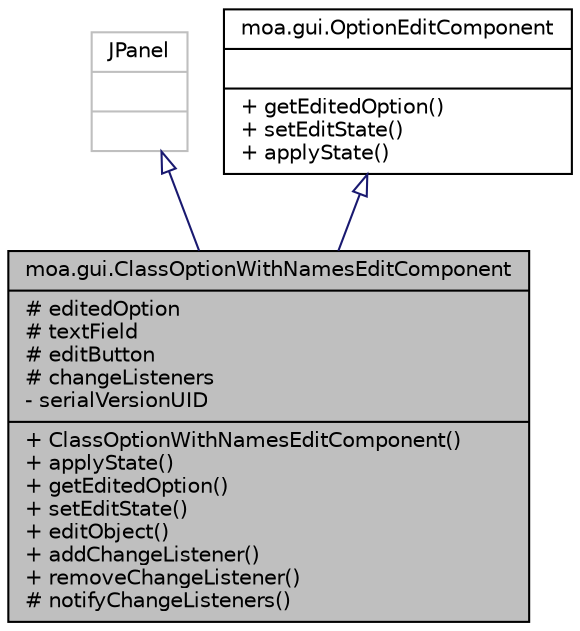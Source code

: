 digraph G
{
  edge [fontname="Helvetica",fontsize="10",labelfontname="Helvetica",labelfontsize="10"];
  node [fontname="Helvetica",fontsize="10",shape=record];
  Node1 [label="{moa.gui.ClassOptionWithNamesEditComponent\n|# editedOption\l# textField\l# editButton\l# changeListeners\l- serialVersionUID\l|+ ClassOptionWithNamesEditComponent()\l+ applyState()\l+ getEditedOption()\l+ setEditState()\l+ editObject()\l+ addChangeListener()\l+ removeChangeListener()\l# notifyChangeListeners()\l}",height=0.2,width=0.4,color="black", fillcolor="grey75", style="filled" fontcolor="black"];
  Node2 -> Node1 [dir=back,color="midnightblue",fontsize="10",style="solid",arrowtail="empty",fontname="Helvetica"];
  Node2 [label="{JPanel\n||}",height=0.2,width=0.4,color="grey75", fillcolor="white", style="filled"];
  Node3 -> Node1 [dir=back,color="midnightblue",fontsize="10",style="solid",arrowtail="empty",fontname="Helvetica"];
  Node3 [label="{moa.gui.OptionEditComponent\n||+ getEditedOption()\l+ setEditState()\l+ applyState()\l}",height=0.2,width=0.4,color="black", fillcolor="white", style="filled",URL="$interfacemoa_1_1gui_1_1OptionEditComponent.html",tooltip="Interface representing a component to edit an option."];
}
